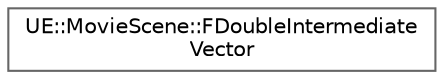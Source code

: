 digraph "Graphical Class Hierarchy"
{
 // INTERACTIVE_SVG=YES
 // LATEX_PDF_SIZE
  bgcolor="transparent";
  edge [fontname=Helvetica,fontsize=10,labelfontname=Helvetica,labelfontsize=10];
  node [fontname=Helvetica,fontsize=10,shape=box,height=0.2,width=0.4];
  rankdir="LR";
  Node0 [id="Node000000",label="UE::MovieScene::FDoubleIntermediate\lVector",height=0.2,width=0.4,color="grey40", fillcolor="white", style="filled",URL="$dc/d85/structUE_1_1MovieScene_1_1FDoubleIntermediateVector.html",tooltip=" "];
}
